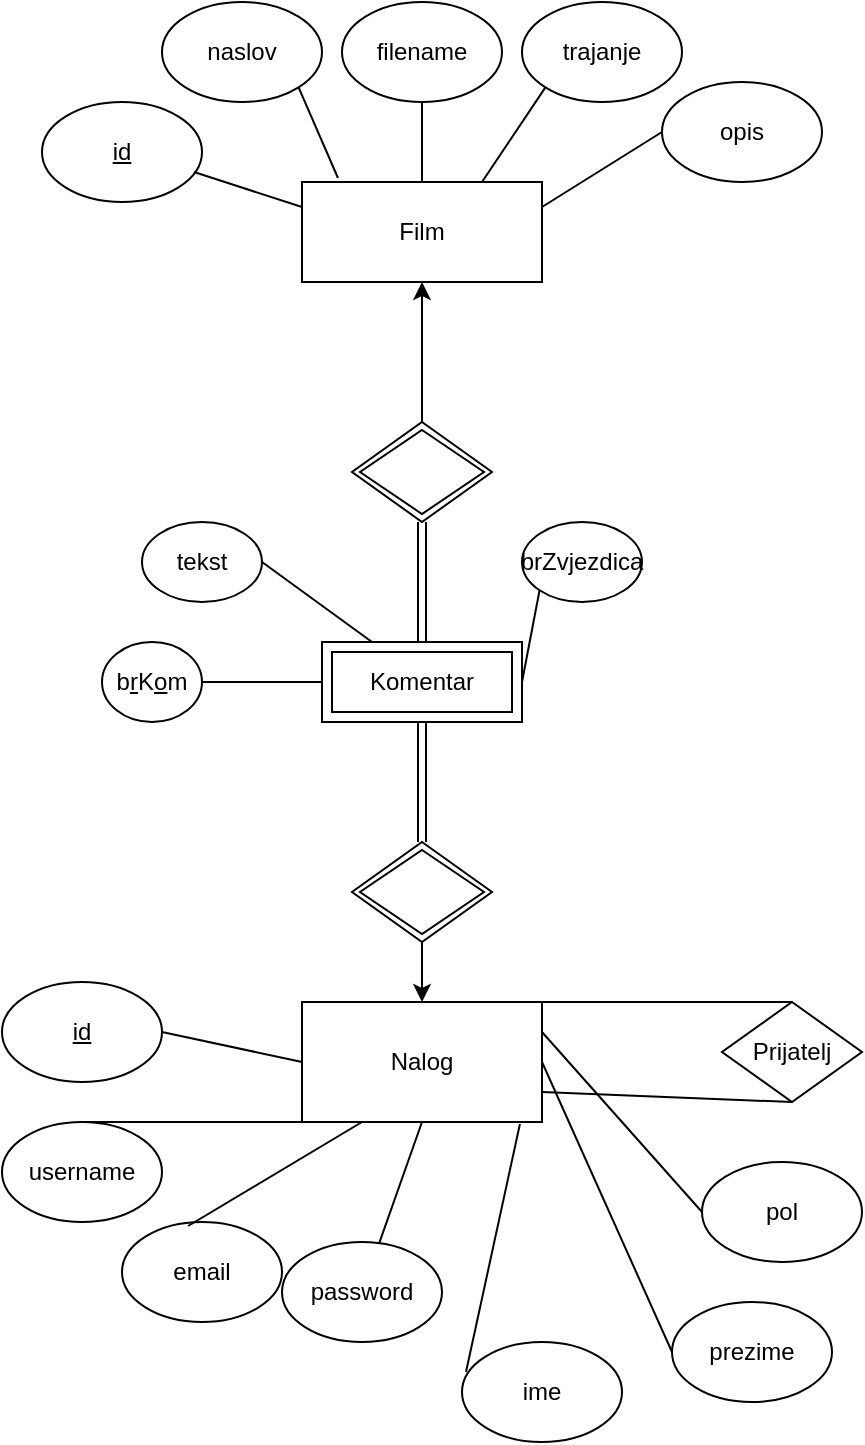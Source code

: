 <mxfile version="18.0.4" type="device"><diagram id="7HYh_-VsdJTfsi6hpGZH" name="Page-1"><mxGraphModel dx="1221" dy="664" grid="1" gridSize="10" guides="1" tooltips="1" connect="1" arrows="1" fold="1" page="1" pageScale="1" pageWidth="850" pageHeight="1100" math="0" shadow="0"><root><mxCell id="0"/><mxCell id="1" parent="0"/><mxCell id="4yGuhjDP4SBYMs-B15D7-1" value="Film" style="rounded=0;whiteSpace=wrap;html=1;" vertex="1" parent="1"><mxGeometry x="200" y="110" width="120" height="50" as="geometry"/></mxCell><mxCell id="4yGuhjDP4SBYMs-B15D7-2" value="naslov" style="ellipse;whiteSpace=wrap;html=1;" vertex="1" parent="1"><mxGeometry x="130" y="20" width="80" height="50" as="geometry"/></mxCell><mxCell id="4yGuhjDP4SBYMs-B15D7-3" value="&lt;div&gt;filename&lt;/div&gt;" style="ellipse;whiteSpace=wrap;html=1;" vertex="1" parent="1"><mxGeometry x="220" y="20" width="80" height="50" as="geometry"/></mxCell><mxCell id="4yGuhjDP4SBYMs-B15D7-4" value="trajanje" style="ellipse;whiteSpace=wrap;html=1;" vertex="1" parent="1"><mxGeometry x="310" y="20" width="80" height="50" as="geometry"/></mxCell><mxCell id="4yGuhjDP4SBYMs-B15D7-5" value="opis" style="ellipse;whiteSpace=wrap;html=1;" vertex="1" parent="1"><mxGeometry x="380" y="60" width="80" height="50" as="geometry"/></mxCell><mxCell id="4yGuhjDP4SBYMs-B15D7-6" value="&lt;u&gt;id&lt;/u&gt;" style="ellipse;whiteSpace=wrap;html=1;" vertex="1" parent="1"><mxGeometry x="70" y="70" width="80" height="50" as="geometry"/></mxCell><mxCell id="4yGuhjDP4SBYMs-B15D7-7" value="" style="endArrow=none;html=1;rounded=0;entryX=0.95;entryY=0.7;entryDx=0;entryDy=0;entryPerimeter=0;exitX=0;exitY=0.25;exitDx=0;exitDy=0;" edge="1" parent="1" source="4yGuhjDP4SBYMs-B15D7-1" target="4yGuhjDP4SBYMs-B15D7-6"><mxGeometry width="50" height="50" relative="1" as="geometry"><mxPoint x="180" y="320" as="sourcePoint"/><mxPoint x="230" y="270" as="targetPoint"/></mxGeometry></mxCell><mxCell id="4yGuhjDP4SBYMs-B15D7-8" value="" style="endArrow=none;html=1;rounded=0;entryX=1;entryY=1;entryDx=0;entryDy=0;exitX=0.15;exitY=-0.04;exitDx=0;exitDy=0;exitPerimeter=0;" edge="1" parent="1" source="4yGuhjDP4SBYMs-B15D7-1" target="4yGuhjDP4SBYMs-B15D7-2"><mxGeometry width="50" height="50" relative="1" as="geometry"><mxPoint x="210" y="142.5" as="sourcePoint"/><mxPoint x="156" y="115" as="targetPoint"/><Array as="points"/></mxGeometry></mxCell><mxCell id="4yGuhjDP4SBYMs-B15D7-9" value="" style="endArrow=none;html=1;rounded=0;entryX=0.5;entryY=1;entryDx=0;entryDy=0;exitX=0.5;exitY=0;exitDx=0;exitDy=0;" edge="1" parent="1" source="4yGuhjDP4SBYMs-B15D7-1" target="4yGuhjDP4SBYMs-B15D7-3"><mxGeometry width="50" height="50" relative="1" as="geometry"><mxPoint x="300" y="108.75" as="sourcePoint"/><mxPoint x="246" y="81.25" as="targetPoint"/></mxGeometry></mxCell><mxCell id="4yGuhjDP4SBYMs-B15D7-10" value="" style="endArrow=none;html=1;rounded=0;entryX=0;entryY=1;entryDx=0;entryDy=0;exitX=0.75;exitY=0;exitDx=0;exitDy=0;" edge="1" parent="1" source="4yGuhjDP4SBYMs-B15D7-1" target="4yGuhjDP4SBYMs-B15D7-4"><mxGeometry width="50" height="50" relative="1" as="geometry"><mxPoint x="270" y="130" as="sourcePoint"/><mxPoint x="270" y="80" as="targetPoint"/></mxGeometry></mxCell><mxCell id="4yGuhjDP4SBYMs-B15D7-11" value="" style="endArrow=none;html=1;rounded=0;entryX=0;entryY=0.5;entryDx=0;entryDy=0;exitX=1;exitY=0.25;exitDx=0;exitDy=0;" edge="1" parent="1" source="4yGuhjDP4SBYMs-B15D7-1" target="4yGuhjDP4SBYMs-B15D7-5"><mxGeometry width="50" height="50" relative="1" as="geometry"><mxPoint x="300" y="130" as="sourcePoint"/><mxPoint x="331.716" y="72.678" as="targetPoint"/></mxGeometry></mxCell><mxCell id="4yGuhjDP4SBYMs-B15D7-12" value="&lt;div&gt;Nalog&lt;/div&gt;" style="rounded=0;whiteSpace=wrap;html=1;" vertex="1" parent="1"><mxGeometry x="200" y="520" width="120" height="60" as="geometry"/></mxCell><mxCell id="4yGuhjDP4SBYMs-B15D7-14" value="&lt;u&gt;id&lt;/u&gt;" style="ellipse;whiteSpace=wrap;html=1;" vertex="1" parent="1"><mxGeometry x="50" y="510" width="80" height="50" as="geometry"/></mxCell><mxCell id="4yGuhjDP4SBYMs-B15D7-15" value="username" style="ellipse;whiteSpace=wrap;html=1;" vertex="1" parent="1"><mxGeometry x="50" y="580" width="80" height="50" as="geometry"/></mxCell><mxCell id="4yGuhjDP4SBYMs-B15D7-16" value="email" style="ellipse;whiteSpace=wrap;html=1;" vertex="1" parent="1"><mxGeometry x="110" y="630" width="80" height="50" as="geometry"/></mxCell><mxCell id="4yGuhjDP4SBYMs-B15D7-17" value="password" style="ellipse;whiteSpace=wrap;html=1;" vertex="1" parent="1"><mxGeometry x="190" y="640" width="80" height="50" as="geometry"/></mxCell><mxCell id="4yGuhjDP4SBYMs-B15D7-18" value="ime" style="ellipse;whiteSpace=wrap;html=1;" vertex="1" parent="1"><mxGeometry x="280" y="690" width="80" height="50" as="geometry"/></mxCell><mxCell id="4yGuhjDP4SBYMs-B15D7-19" value="prezime" style="ellipse;whiteSpace=wrap;html=1;" vertex="1" parent="1"><mxGeometry x="385" y="670" width="80" height="50" as="geometry"/></mxCell><mxCell id="4yGuhjDP4SBYMs-B15D7-20" value="" style="endArrow=none;html=1;rounded=0;entryX=1;entryY=0.5;entryDx=0;entryDy=0;exitX=0;exitY=0.5;exitDx=0;exitDy=0;" edge="1" parent="1" source="4yGuhjDP4SBYMs-B15D7-12" target="4yGuhjDP4SBYMs-B15D7-14"><mxGeometry width="50" height="50" relative="1" as="geometry"><mxPoint x="187" y="487.5" as="sourcePoint"/><mxPoint x="133" y="460" as="targetPoint"/></mxGeometry></mxCell><mxCell id="4yGuhjDP4SBYMs-B15D7-22" value="" style="endArrow=none;html=1;rounded=0;entryX=0.5;entryY=0;entryDx=0;entryDy=0;exitX=0;exitY=1;exitDx=0;exitDy=0;" edge="1" parent="1" source="4yGuhjDP4SBYMs-B15D7-12" target="4yGuhjDP4SBYMs-B15D7-15"><mxGeometry width="50" height="50" relative="1" as="geometry"><mxPoint x="210" y="540" as="sourcePoint"/><mxPoint x="160" y="575" as="targetPoint"/></mxGeometry></mxCell><mxCell id="4yGuhjDP4SBYMs-B15D7-23" value="" style="endArrow=none;html=1;rounded=0;entryX=0.413;entryY=0.04;entryDx=0;entryDy=0;exitX=0.25;exitY=1;exitDx=0;exitDy=0;entryPerimeter=0;" edge="1" parent="1" source="4yGuhjDP4SBYMs-B15D7-12" target="4yGuhjDP4SBYMs-B15D7-16"><mxGeometry width="50" height="50" relative="1" as="geometry"><mxPoint x="220" y="550" as="sourcePoint"/><mxPoint x="170" y="585" as="targetPoint"/></mxGeometry></mxCell><mxCell id="4yGuhjDP4SBYMs-B15D7-24" value="" style="endArrow=none;html=1;rounded=0;exitX=0.5;exitY=1;exitDx=0;exitDy=0;" edge="1" parent="1" source="4yGuhjDP4SBYMs-B15D7-12" target="4yGuhjDP4SBYMs-B15D7-17"><mxGeometry width="50" height="50" relative="1" as="geometry"><mxPoint x="240" y="570" as="sourcePoint"/><mxPoint x="253.04" y="632" as="targetPoint"/></mxGeometry></mxCell><mxCell id="4yGuhjDP4SBYMs-B15D7-25" value="" style="endArrow=none;html=1;rounded=0;entryX=0.025;entryY=0.3;entryDx=0;entryDy=0;exitX=0.908;exitY=1.017;exitDx=0;exitDy=0;entryPerimeter=0;exitPerimeter=0;" edge="1" parent="1" source="4yGuhjDP4SBYMs-B15D7-12" target="4yGuhjDP4SBYMs-B15D7-18"><mxGeometry width="50" height="50" relative="1" as="geometry"><mxPoint x="250" y="580" as="sourcePoint"/><mxPoint x="263.04" y="642" as="targetPoint"/></mxGeometry></mxCell><mxCell id="4yGuhjDP4SBYMs-B15D7-26" value="" style="endArrow=none;html=1;rounded=0;entryX=0;entryY=0.5;entryDx=0;entryDy=0;exitX=1;exitY=0.5;exitDx=0;exitDy=0;" edge="1" parent="1" source="4yGuhjDP4SBYMs-B15D7-12" target="4yGuhjDP4SBYMs-B15D7-19"><mxGeometry width="50" height="50" relative="1" as="geometry"><mxPoint x="260" y="590" as="sourcePoint"/><mxPoint x="273.04" y="652" as="targetPoint"/></mxGeometry></mxCell><mxCell id="4yGuhjDP4SBYMs-B15D7-27" value="pol" style="ellipse;whiteSpace=wrap;html=1;" vertex="1" parent="1"><mxGeometry x="400" y="600" width="80" height="50" as="geometry"/></mxCell><mxCell id="4yGuhjDP4SBYMs-B15D7-28" value="" style="endArrow=none;html=1;rounded=0;entryX=0;entryY=0.5;entryDx=0;entryDy=0;exitX=1;exitY=0.25;exitDx=0;exitDy=0;" edge="1" parent="1" source="4yGuhjDP4SBYMs-B15D7-12" target="4yGuhjDP4SBYMs-B15D7-27"><mxGeometry width="50" height="50" relative="1" as="geometry"><mxPoint x="210" y="540" as="sourcePoint"/><mxPoint x="160" y="575" as="targetPoint"/></mxGeometry></mxCell><mxCell id="4yGuhjDP4SBYMs-B15D7-32" value="" style="endArrow=classic;html=1;rounded=0;entryX=0.5;entryY=1;entryDx=0;entryDy=0;endFill=1;exitX=0.5;exitY=0;exitDx=0;exitDy=0;" edge="1" parent="1" source="4yGuhjDP4SBYMs-B15D7-38" target="4yGuhjDP4SBYMs-B15D7-1"><mxGeometry width="50" height="50" relative="1" as="geometry"><mxPoint x="260" y="210" as="sourcePoint"/><mxPoint x="130" y="330" as="targetPoint"/></mxGeometry></mxCell><mxCell id="4yGuhjDP4SBYMs-B15D7-33" value="" style="endArrow=classic;html=1;rounded=0;endFill=1;entryX=0.5;entryY=0;entryDx=0;entryDy=0;" edge="1" parent="1" target="4yGuhjDP4SBYMs-B15D7-12"><mxGeometry width="50" height="50" relative="1" as="geometry"><mxPoint x="260" y="480" as="sourcePoint"/><mxPoint x="260" y="470" as="targetPoint"/></mxGeometry></mxCell><mxCell id="4yGuhjDP4SBYMs-B15D7-34" value="Komentar" style="shape=ext;margin=3;double=1;whiteSpace=wrap;html=1;align=center;" vertex="1" parent="1"><mxGeometry x="210" y="340" width="100" height="40" as="geometry"/></mxCell><mxCell id="4yGuhjDP4SBYMs-B15D7-35" value="" style="shape=rhombus;double=1;perimeter=rhombusPerimeter;whiteSpace=wrap;html=1;align=center;" vertex="1" parent="1"><mxGeometry x="225" y="440" width="70" height="50" as="geometry"/></mxCell><mxCell id="4yGuhjDP4SBYMs-B15D7-36" value="" style="endArrow=none;html=1;rounded=0;entryX=0.5;entryY=1;entryDx=0;entryDy=0;exitX=0.5;exitY=0;exitDx=0;exitDy=0;shape=link;" edge="1" parent="1" source="4yGuhjDP4SBYMs-B15D7-35" target="4yGuhjDP4SBYMs-B15D7-34"><mxGeometry width="50" height="50" relative="1" as="geometry"><mxPoint x="270" y="260" as="sourcePoint"/><mxPoint x="270" y="170" as="targetPoint"/></mxGeometry></mxCell><mxCell id="4yGuhjDP4SBYMs-B15D7-37" value="b&lt;u&gt;r&lt;/u&gt;K&lt;u&gt;o&lt;/u&gt;m" style="ellipse;whiteSpace=wrap;html=1;align=center;" vertex="1" parent="1"><mxGeometry x="100" y="340" width="50" height="40" as="geometry"/></mxCell><mxCell id="4yGuhjDP4SBYMs-B15D7-38" value="" style="shape=rhombus;double=1;perimeter=rhombusPerimeter;whiteSpace=wrap;html=1;align=center;" vertex="1" parent="1"><mxGeometry x="225" y="230" width="70" height="50" as="geometry"/></mxCell><mxCell id="4yGuhjDP4SBYMs-B15D7-39" value="" style="endArrow=none;html=1;rounded=0;entryX=0.5;entryY=1;entryDx=0;entryDy=0;shape=link;exitX=0.5;exitY=0;exitDx=0;exitDy=0;" edge="1" parent="1" source="4yGuhjDP4SBYMs-B15D7-34" target="4yGuhjDP4SBYMs-B15D7-38"><mxGeometry width="50" height="50" relative="1" as="geometry"><mxPoint x="260" y="360" as="sourcePoint"/><mxPoint x="270" y="410" as="targetPoint"/></mxGeometry></mxCell><mxCell id="4yGuhjDP4SBYMs-B15D7-40" value="" style="endArrow=none;html=1;rounded=0;entryX=0;entryY=0.5;entryDx=0;entryDy=0;exitX=1;exitY=0.5;exitDx=0;exitDy=0;" edge="1" parent="1" source="4yGuhjDP4SBYMs-B15D7-37" target="4yGuhjDP4SBYMs-B15D7-34"><mxGeometry width="50" height="50" relative="1" as="geometry"><mxPoint x="40" y="300" as="sourcePoint"/><mxPoint x="90" y="250" as="targetPoint"/></mxGeometry></mxCell><mxCell id="4yGuhjDP4SBYMs-B15D7-41" value="tekst" style="ellipse;whiteSpace=wrap;html=1;align=center;" vertex="1" parent="1"><mxGeometry x="120" y="280" width="60" height="40" as="geometry"/></mxCell><mxCell id="4yGuhjDP4SBYMs-B15D7-42" value="brZvjezdica" style="ellipse;whiteSpace=wrap;html=1;align=center;" vertex="1" parent="1"><mxGeometry x="310" y="280" width="60" height="40" as="geometry"/></mxCell><mxCell id="4yGuhjDP4SBYMs-B15D7-43" value="" style="endArrow=none;html=1;rounded=0;entryX=0.25;entryY=0;entryDx=0;entryDy=0;exitX=1;exitY=0.5;exitDx=0;exitDy=0;" edge="1" parent="1" source="4yGuhjDP4SBYMs-B15D7-41" target="4yGuhjDP4SBYMs-B15D7-34"><mxGeometry width="50" height="50" relative="1" as="geometry"><mxPoint x="50" y="330" as="sourcePoint"/><mxPoint x="100" y="280" as="targetPoint"/></mxGeometry></mxCell><mxCell id="4yGuhjDP4SBYMs-B15D7-44" value="" style="endArrow=none;html=1;rounded=0;entryX=0;entryY=1;entryDx=0;entryDy=0;exitX=1;exitY=0.5;exitDx=0;exitDy=0;" edge="1" parent="1" source="4yGuhjDP4SBYMs-B15D7-34" target="4yGuhjDP4SBYMs-B15D7-42"><mxGeometry width="50" height="50" relative="1" as="geometry"><mxPoint x="140" y="270" as="sourcePoint"/><mxPoint x="190" y="220" as="targetPoint"/></mxGeometry></mxCell><mxCell id="4yGuhjDP4SBYMs-B15D7-45" value="Prijatelj" style="shape=rhombus;perimeter=rhombusPerimeter;whiteSpace=wrap;html=1;align=center;" vertex="1" parent="1"><mxGeometry x="410" y="520" width="70" height="50" as="geometry"/></mxCell><mxCell id="4yGuhjDP4SBYMs-B15D7-46" value="" style="endArrow=none;html=1;rounded=0;entryX=0.5;entryY=0;entryDx=0;entryDy=0;exitX=1;exitY=0;exitDx=0;exitDy=0;" edge="1" parent="1" source="4yGuhjDP4SBYMs-B15D7-12" target="4yGuhjDP4SBYMs-B15D7-45"><mxGeometry width="50" height="50" relative="1" as="geometry"><mxPoint x="400" y="480" as="sourcePoint"/><mxPoint x="450" y="430" as="targetPoint"/></mxGeometry></mxCell><mxCell id="4yGuhjDP4SBYMs-B15D7-47" value="" style="endArrow=none;html=1;rounded=0;entryX=0.5;entryY=1;entryDx=0;entryDy=0;exitX=1;exitY=0.75;exitDx=0;exitDy=0;" edge="1" parent="1" source="4yGuhjDP4SBYMs-B15D7-12" target="4yGuhjDP4SBYMs-B15D7-45"><mxGeometry width="50" height="50" relative="1" as="geometry"><mxPoint x="330" y="530" as="sourcePoint"/><mxPoint x="407.5" y="540" as="targetPoint"/></mxGeometry></mxCell></root></mxGraphModel></diagram></mxfile>